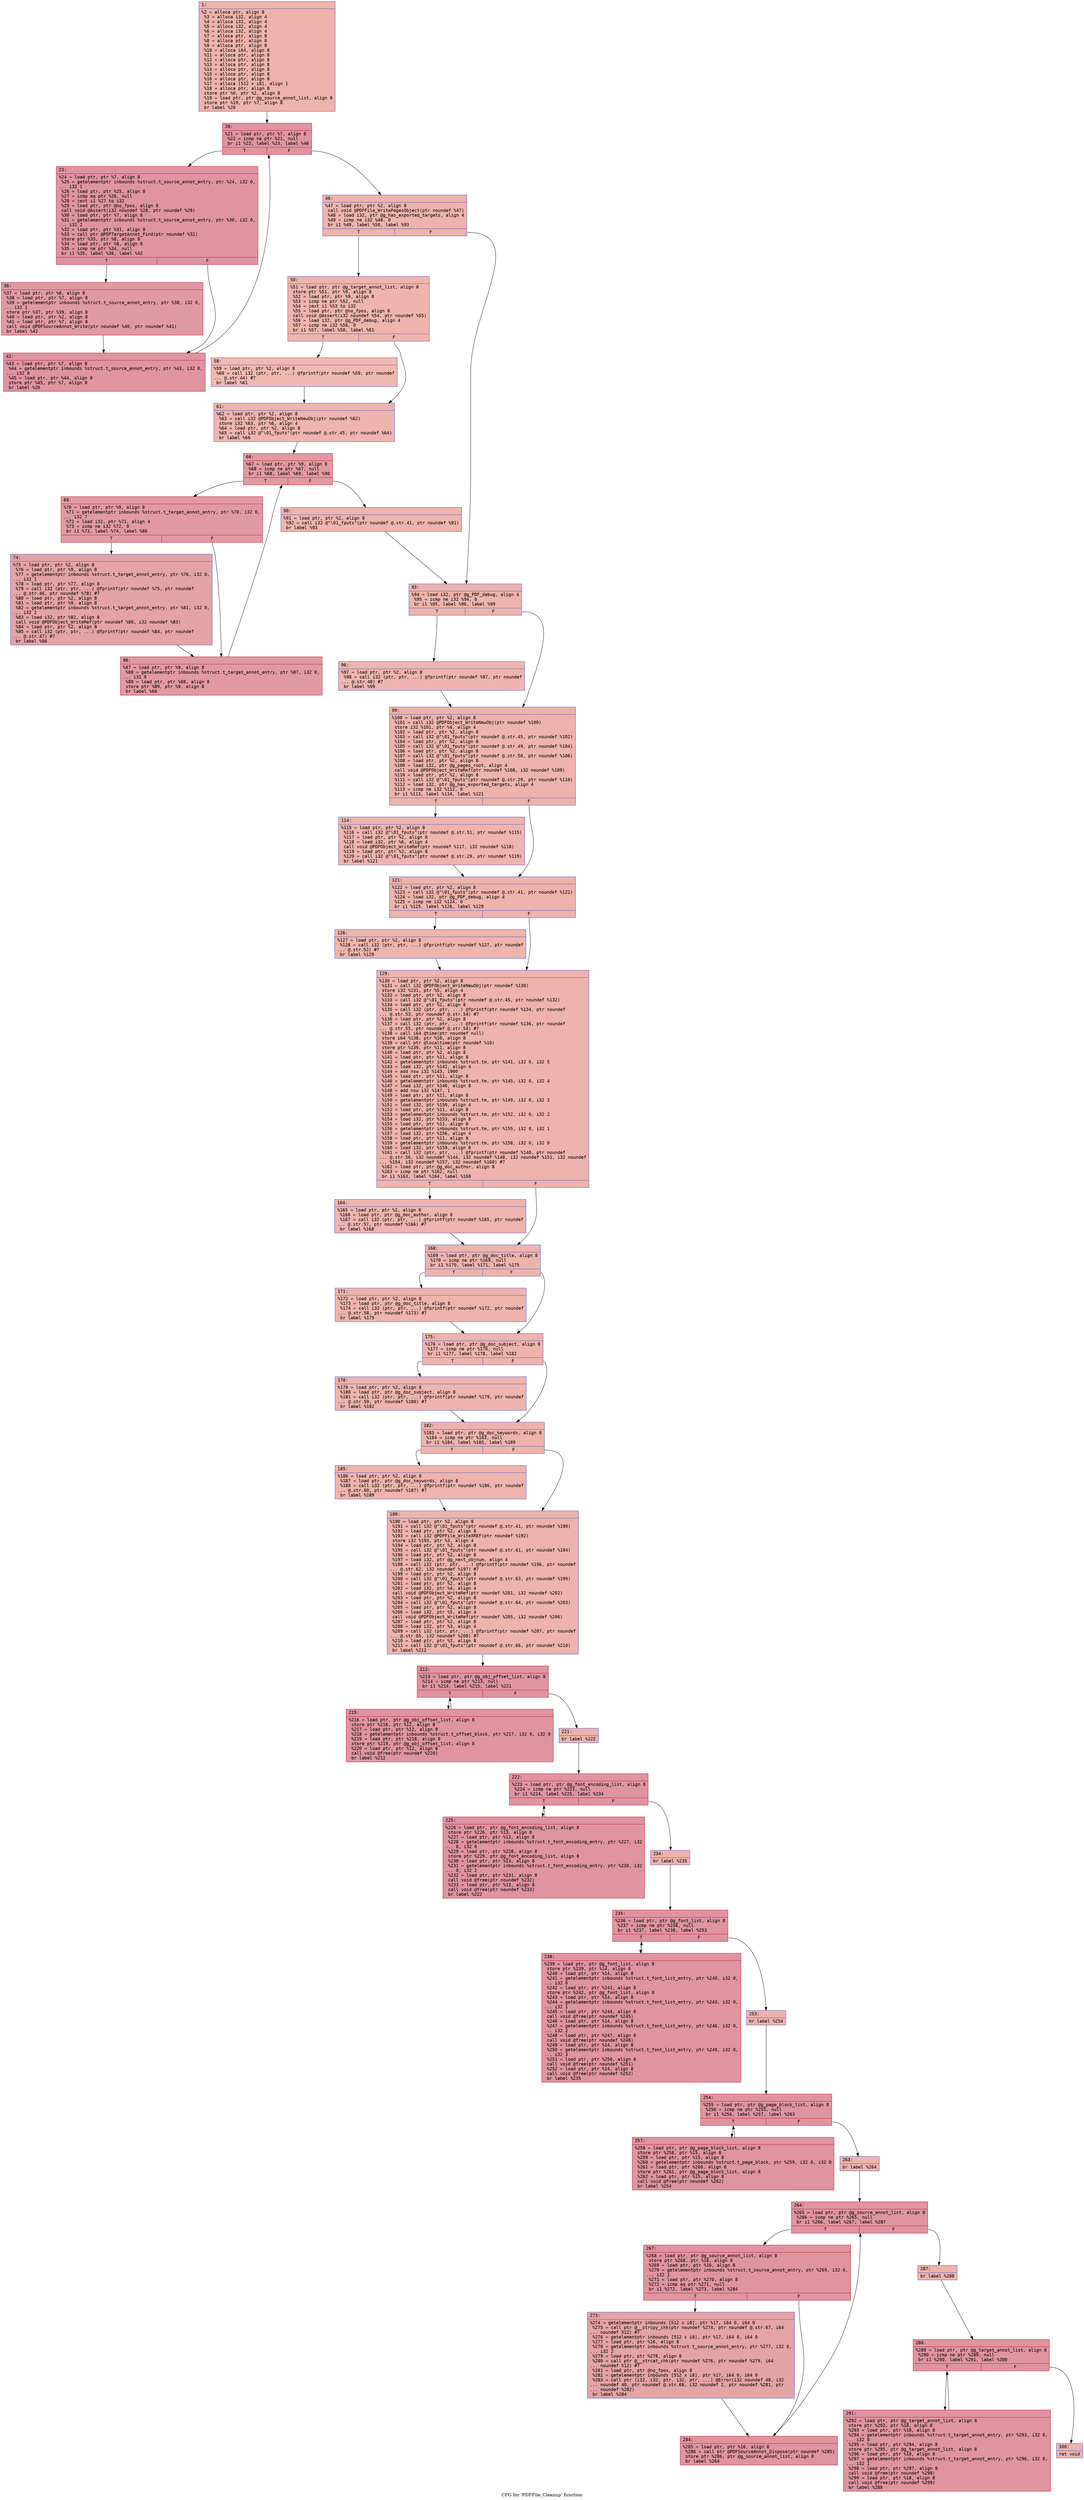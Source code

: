 digraph "CFG for 'PDFFile_Cleanup' function" {
	label="CFG for 'PDFFile_Cleanup' function";

	Node0x600000535c20 [shape=record,color="#3d50c3ff", style=filled, fillcolor="#d6524470" fontname="Courier",label="{1:\l|  %2 = alloca ptr, align 8\l  %3 = alloca i32, align 4\l  %4 = alloca i32, align 4\l  %5 = alloca i32, align 4\l  %6 = alloca i32, align 4\l  %7 = alloca ptr, align 8\l  %8 = alloca ptr, align 8\l  %9 = alloca ptr, align 8\l  %10 = alloca i64, align 8\l  %11 = alloca ptr, align 8\l  %12 = alloca ptr, align 8\l  %13 = alloca ptr, align 8\l  %14 = alloca ptr, align 8\l  %15 = alloca ptr, align 8\l  %16 = alloca ptr, align 8\l  %17 = alloca [512 x i8], align 1\l  %18 = alloca ptr, align 8\l  store ptr %0, ptr %2, align 8\l  %19 = load ptr, ptr @g_source_annot_list, align 8\l  store ptr %19, ptr %7, align 8\l  br label %20\l}"];
	Node0x600000535c20 -> Node0x600000535c70[tooltip="1 -> 20\nProbability 100.00%" ];
	Node0x600000535c70 [shape=record,color="#b70d28ff", style=filled, fillcolor="#b70d2870" fontname="Courier",label="{20:\l|  %21 = load ptr, ptr %7, align 8\l  %22 = icmp ne ptr %21, null\l  br i1 %22, label %23, label %46\l|{<s0>T|<s1>F}}"];
	Node0x600000535c70:s0 -> Node0x600000535cc0[tooltip="20 -> 23\nProbability 96.88%" ];
	Node0x600000535c70:s1 -> Node0x600000535db0[tooltip="20 -> 46\nProbability 3.12%" ];
	Node0x600000535cc0 [shape=record,color="#b70d28ff", style=filled, fillcolor="#b70d2870" fontname="Courier",label="{23:\l|  %24 = load ptr, ptr %7, align 8\l  %25 = getelementptr inbounds %struct.t_source_annot_entry, ptr %24, i32 0,\l... i32 1\l  %26 = load ptr, ptr %25, align 8\l  %27 = icmp eq ptr %26, null\l  %28 = zext i1 %27 to i32\l  %29 = load ptr, ptr @no_fpos, align 8\l  call void @Assert(i32 noundef %28, ptr noundef %29)\l  %30 = load ptr, ptr %7, align 8\l  %31 = getelementptr inbounds %struct.t_source_annot_entry, ptr %30, i32 0,\l... i32 2\l  %32 = load ptr, ptr %31, align 8\l  %33 = call ptr @PDFTargetAnnot_Find(ptr noundef %32)\l  store ptr %33, ptr %8, align 8\l  %34 = load ptr, ptr %8, align 8\l  %35 = icmp ne ptr %34, null\l  br i1 %35, label %36, label %42\l|{<s0>T|<s1>F}}"];
	Node0x600000535cc0:s0 -> Node0x600000535d10[tooltip="23 -> 36\nProbability 62.50%" ];
	Node0x600000535cc0:s1 -> Node0x600000535d60[tooltip="23 -> 42\nProbability 37.50%" ];
	Node0x600000535d10 [shape=record,color="#b70d28ff", style=filled, fillcolor="#bb1b2c70" fontname="Courier",label="{36:\l|  %37 = load ptr, ptr %8, align 8\l  %38 = load ptr, ptr %7, align 8\l  %39 = getelementptr inbounds %struct.t_source_annot_entry, ptr %38, i32 0,\l... i32 1\l  store ptr %37, ptr %39, align 8\l  %40 = load ptr, ptr %2, align 8\l  %41 = load ptr, ptr %7, align 8\l  call void @PDFSourceAnnot_Write(ptr noundef %40, ptr noundef %41)\l  br label %42\l}"];
	Node0x600000535d10 -> Node0x600000535d60[tooltip="36 -> 42\nProbability 100.00%" ];
	Node0x600000535d60 [shape=record,color="#b70d28ff", style=filled, fillcolor="#b70d2870" fontname="Courier",label="{42:\l|  %43 = load ptr, ptr %7, align 8\l  %44 = getelementptr inbounds %struct.t_source_annot_entry, ptr %43, i32 0,\l... i32 0\l  %45 = load ptr, ptr %44, align 8\l  store ptr %45, ptr %7, align 8\l  br label %20\l}"];
	Node0x600000535d60 -> Node0x600000535c70[tooltip="42 -> 20\nProbability 100.00%" ];
	Node0x600000535db0 [shape=record,color="#3d50c3ff", style=filled, fillcolor="#d6524470" fontname="Courier",label="{46:\l|  %47 = load ptr, ptr %2, align 8\l  call void @PDFFile_WritePagesObject(ptr noundef %47)\l  %48 = load i32, ptr @g_has_exported_targets, align 4\l  %49 = icmp ne i32 %48, 0\l  br i1 %49, label %50, label %93\l|{<s0>T|<s1>F}}"];
	Node0x600000535db0:s0 -> Node0x600000535e00[tooltip="46 -> 50\nProbability 62.50%" ];
	Node0x600000535db0:s1 -> Node0x600000536080[tooltip="46 -> 93\nProbability 37.50%" ];
	Node0x600000535e00 [shape=record,color="#3d50c3ff", style=filled, fillcolor="#d8564670" fontname="Courier",label="{50:\l|  %51 = load ptr, ptr @g_target_annot_list, align 8\l  store ptr %51, ptr %9, align 8\l  %52 = load ptr, ptr %9, align 8\l  %53 = icmp ne ptr %52, null\l  %54 = zext i1 %53 to i32\l  %55 = load ptr, ptr @no_fpos, align 8\l  call void @Assert(i32 noundef %54, ptr noundef %55)\l  %56 = load i32, ptr @g_PDF_debug, align 4\l  %57 = icmp ne i32 %56, 0\l  br i1 %57, label %58, label %61\l|{<s0>T|<s1>F}}"];
	Node0x600000535e00:s0 -> Node0x600000535e50[tooltip="50 -> 58\nProbability 62.50%" ];
	Node0x600000535e00:s1 -> Node0x600000535ea0[tooltip="50 -> 61\nProbability 37.50%" ];
	Node0x600000535e50 [shape=record,color="#3d50c3ff", style=filled, fillcolor="#de614d70" fontname="Courier",label="{58:\l|  %59 = load ptr, ptr %2, align 8\l  %60 = call i32 (ptr, ptr, ...) @fprintf(ptr noundef %59, ptr noundef\l... @.str.44) #7\l  br label %61\l}"];
	Node0x600000535e50 -> Node0x600000535ea0[tooltip="58 -> 61\nProbability 100.00%" ];
	Node0x600000535ea0 [shape=record,color="#3d50c3ff", style=filled, fillcolor="#d8564670" fontname="Courier",label="{61:\l|  %62 = load ptr, ptr %2, align 8\l  %63 = call i32 @PDFObject_WriteNewObj(ptr noundef %62)\l  store i32 %63, ptr %6, align 4\l  %64 = load ptr, ptr %2, align 8\l  %65 = call i32 @\"\\01_fputs\"(ptr noundef @.str.45, ptr noundef %64)\l  br label %66\l}"];
	Node0x600000535ea0 -> Node0x600000535ef0[tooltip="61 -> 66\nProbability 100.00%" ];
	Node0x600000535ef0 [shape=record,color="#b70d28ff", style=filled, fillcolor="#bb1b2c70" fontname="Courier",label="{66:\l|  %67 = load ptr, ptr %9, align 8\l  %68 = icmp ne ptr %67, null\l  br i1 %68, label %69, label %90\l|{<s0>T|<s1>F}}"];
	Node0x600000535ef0:s0 -> Node0x600000535f40[tooltip="66 -> 69\nProbability 96.88%" ];
	Node0x600000535ef0:s1 -> Node0x600000536030[tooltip="66 -> 90\nProbability 3.12%" ];
	Node0x600000535f40 [shape=record,color="#b70d28ff", style=filled, fillcolor="#bb1b2c70" fontname="Courier",label="{69:\l|  %70 = load ptr, ptr %9, align 8\l  %71 = getelementptr inbounds %struct.t_target_annot_entry, ptr %70, i32 0,\l... i32 7\l  %72 = load i32, ptr %71, align 4\l  %73 = icmp ne i32 %72, 0\l  br i1 %73, label %74, label %86\l|{<s0>T|<s1>F}}"];
	Node0x600000535f40:s0 -> Node0x600000535f90[tooltip="69 -> 74\nProbability 62.50%" ];
	Node0x600000535f40:s1 -> Node0x600000535fe0[tooltip="69 -> 86\nProbability 37.50%" ];
	Node0x600000535f90 [shape=record,color="#3d50c3ff", style=filled, fillcolor="#c32e3170" fontname="Courier",label="{74:\l|  %75 = load ptr, ptr %2, align 8\l  %76 = load ptr, ptr %9, align 8\l  %77 = getelementptr inbounds %struct.t_target_annot_entry, ptr %76, i32 0,\l... i32 1\l  %78 = load ptr, ptr %77, align 8\l  %79 = call i32 (ptr, ptr, ...) @fprintf(ptr noundef %75, ptr noundef\l... @.str.46, ptr noundef %78) #7\l  %80 = load ptr, ptr %2, align 8\l  %81 = load ptr, ptr %9, align 8\l  %82 = getelementptr inbounds %struct.t_target_annot_entry, ptr %81, i32 0,\l... i32 2\l  %83 = load i32, ptr %82, align 8\l  call void @PDFObject_WriteRef(ptr noundef %80, i32 noundef %83)\l  %84 = load ptr, ptr %2, align 8\l  %85 = call i32 (ptr, ptr, ...) @fprintf(ptr noundef %84, ptr noundef\l... @.str.47) #7\l  br label %86\l}"];
	Node0x600000535f90 -> Node0x600000535fe0[tooltip="74 -> 86\nProbability 100.00%" ];
	Node0x600000535fe0 [shape=record,color="#b70d28ff", style=filled, fillcolor="#bb1b2c70" fontname="Courier",label="{86:\l|  %87 = load ptr, ptr %9, align 8\l  %88 = getelementptr inbounds %struct.t_target_annot_entry, ptr %87, i32 0,\l... i32 0\l  %89 = load ptr, ptr %88, align 8\l  store ptr %89, ptr %9, align 8\l  br label %66\l}"];
	Node0x600000535fe0 -> Node0x600000535ef0[tooltip="86 -> 66\nProbability 100.00%" ];
	Node0x600000536030 [shape=record,color="#3d50c3ff", style=filled, fillcolor="#d8564670" fontname="Courier",label="{90:\l|  %91 = load ptr, ptr %2, align 8\l  %92 = call i32 @\"\\01_fputs\"(ptr noundef @.str.41, ptr noundef %91)\l  br label %93\l}"];
	Node0x600000536030 -> Node0x600000536080[tooltip="90 -> 93\nProbability 100.00%" ];
	Node0x600000536080 [shape=record,color="#3d50c3ff", style=filled, fillcolor="#d6524470" fontname="Courier",label="{93:\l|  %94 = load i32, ptr @g_PDF_debug, align 4\l  %95 = icmp ne i32 %94, 0\l  br i1 %95, label %96, label %99\l|{<s0>T|<s1>F}}"];
	Node0x600000536080:s0 -> Node0x6000005360d0[tooltip="93 -> 96\nProbability 62.50%" ];
	Node0x600000536080:s1 -> Node0x600000536120[tooltip="93 -> 99\nProbability 37.50%" ];
	Node0x6000005360d0 [shape=record,color="#3d50c3ff", style=filled, fillcolor="#d8564670" fontname="Courier",label="{96:\l|  %97 = load ptr, ptr %2, align 8\l  %98 = call i32 (ptr, ptr, ...) @fprintf(ptr noundef %97, ptr noundef\l... @.str.48) #7\l  br label %99\l}"];
	Node0x6000005360d0 -> Node0x600000536120[tooltip="96 -> 99\nProbability 100.00%" ];
	Node0x600000536120 [shape=record,color="#3d50c3ff", style=filled, fillcolor="#d6524470" fontname="Courier",label="{99:\l|  %100 = load ptr, ptr %2, align 8\l  %101 = call i32 @PDFObject_WriteNewObj(ptr noundef %100)\l  store i32 %101, ptr %4, align 4\l  %102 = load ptr, ptr %2, align 8\l  %103 = call i32 @\"\\01_fputs\"(ptr noundef @.str.45, ptr noundef %102)\l  %104 = load ptr, ptr %2, align 8\l  %105 = call i32 @\"\\01_fputs\"(ptr noundef @.str.49, ptr noundef %104)\l  %106 = load ptr, ptr %2, align 8\l  %107 = call i32 @\"\\01_fputs\"(ptr noundef @.str.50, ptr noundef %106)\l  %108 = load ptr, ptr %2, align 8\l  %109 = load i32, ptr @g_pages_root, align 4\l  call void @PDFObject_WriteRef(ptr noundef %108, i32 noundef %109)\l  %110 = load ptr, ptr %2, align 8\l  %111 = call i32 @\"\\01_fputs\"(ptr noundef @.str.29, ptr noundef %110)\l  %112 = load i32, ptr @g_has_exported_targets, align 4\l  %113 = icmp ne i32 %112, 0\l  br i1 %113, label %114, label %121\l|{<s0>T|<s1>F}}"];
	Node0x600000536120:s0 -> Node0x600000536170[tooltip="99 -> 114\nProbability 62.50%" ];
	Node0x600000536120:s1 -> Node0x6000005361c0[tooltip="99 -> 121\nProbability 37.50%" ];
	Node0x600000536170 [shape=record,color="#3d50c3ff", style=filled, fillcolor="#d8564670" fontname="Courier",label="{114:\l|  %115 = load ptr, ptr %2, align 8\l  %116 = call i32 @\"\\01_fputs\"(ptr noundef @.str.51, ptr noundef %115)\l  %117 = load ptr, ptr %2, align 8\l  %118 = load i32, ptr %6, align 4\l  call void @PDFObject_WriteRef(ptr noundef %117, i32 noundef %118)\l  %119 = load ptr, ptr %2, align 8\l  %120 = call i32 @\"\\01_fputs\"(ptr noundef @.str.29, ptr noundef %119)\l  br label %121\l}"];
	Node0x600000536170 -> Node0x6000005361c0[tooltip="114 -> 121\nProbability 100.00%" ];
	Node0x6000005361c0 [shape=record,color="#3d50c3ff", style=filled, fillcolor="#d6524470" fontname="Courier",label="{121:\l|  %122 = load ptr, ptr %2, align 8\l  %123 = call i32 @\"\\01_fputs\"(ptr noundef @.str.41, ptr noundef %122)\l  %124 = load i32, ptr @g_PDF_debug, align 4\l  %125 = icmp ne i32 %124, 0\l  br i1 %125, label %126, label %129\l|{<s0>T|<s1>F}}"];
	Node0x6000005361c0:s0 -> Node0x600000536210[tooltip="121 -> 126\nProbability 62.50%" ];
	Node0x6000005361c0:s1 -> Node0x600000536260[tooltip="121 -> 129\nProbability 37.50%" ];
	Node0x600000536210 [shape=record,color="#3d50c3ff", style=filled, fillcolor="#d8564670" fontname="Courier",label="{126:\l|  %127 = load ptr, ptr %2, align 8\l  %128 = call i32 (ptr, ptr, ...) @fprintf(ptr noundef %127, ptr noundef\l... @.str.52) #7\l  br label %129\l}"];
	Node0x600000536210 -> Node0x600000536260[tooltip="126 -> 129\nProbability 100.00%" ];
	Node0x600000536260 [shape=record,color="#3d50c3ff", style=filled, fillcolor="#d6524470" fontname="Courier",label="{129:\l|  %130 = load ptr, ptr %2, align 8\l  %131 = call i32 @PDFObject_WriteNewObj(ptr noundef %130)\l  store i32 %131, ptr %5, align 4\l  %132 = load ptr, ptr %2, align 8\l  %133 = call i32 @\"\\01_fputs\"(ptr noundef @.str.45, ptr noundef %132)\l  %134 = load ptr, ptr %2, align 8\l  %135 = call i32 (ptr, ptr, ...) @fprintf(ptr noundef %134, ptr noundef\l... @.str.53, ptr noundef @.str.54) #7\l  %136 = load ptr, ptr %2, align 8\l  %137 = call i32 (ptr, ptr, ...) @fprintf(ptr noundef %136, ptr noundef\l... @.str.55, ptr noundef @.str.54) #7\l  %138 = call i64 @time(ptr noundef null)\l  store i64 %138, ptr %10, align 8\l  %139 = call ptr @localtime(ptr noundef %10)\l  store ptr %139, ptr %11, align 8\l  %140 = load ptr, ptr %2, align 8\l  %141 = load ptr, ptr %11, align 8\l  %142 = getelementptr inbounds %struct.tm, ptr %141, i32 0, i32 5\l  %143 = load i32, ptr %142, align 4\l  %144 = add nsw i32 %143, 1900\l  %145 = load ptr, ptr %11, align 8\l  %146 = getelementptr inbounds %struct.tm, ptr %145, i32 0, i32 4\l  %147 = load i32, ptr %146, align 8\l  %148 = add nsw i32 %147, 1\l  %149 = load ptr, ptr %11, align 8\l  %150 = getelementptr inbounds %struct.tm, ptr %149, i32 0, i32 3\l  %151 = load i32, ptr %150, align 4\l  %152 = load ptr, ptr %11, align 8\l  %153 = getelementptr inbounds %struct.tm, ptr %152, i32 0, i32 2\l  %154 = load i32, ptr %153, align 8\l  %155 = load ptr, ptr %11, align 8\l  %156 = getelementptr inbounds %struct.tm, ptr %155, i32 0, i32 1\l  %157 = load i32, ptr %156, align 4\l  %158 = load ptr, ptr %11, align 8\l  %159 = getelementptr inbounds %struct.tm, ptr %158, i32 0, i32 0\l  %160 = load i32, ptr %159, align 8\l  %161 = call i32 (ptr, ptr, ...) @fprintf(ptr noundef %140, ptr noundef\l... @.str.56, i32 noundef %144, i32 noundef %148, i32 noundef %151, i32 noundef\l... %154, i32 noundef %157, i32 noundef %160) #7\l  %162 = load ptr, ptr @g_doc_author, align 8\l  %163 = icmp ne ptr %162, null\l  br i1 %163, label %164, label %168\l|{<s0>T|<s1>F}}"];
	Node0x600000536260:s0 -> Node0x6000005362b0[tooltip="129 -> 164\nProbability 62.50%" ];
	Node0x600000536260:s1 -> Node0x600000536300[tooltip="129 -> 168\nProbability 37.50%" ];
	Node0x6000005362b0 [shape=record,color="#3d50c3ff", style=filled, fillcolor="#d8564670" fontname="Courier",label="{164:\l|  %165 = load ptr, ptr %2, align 8\l  %166 = load ptr, ptr @g_doc_author, align 8\l  %167 = call i32 (ptr, ptr, ...) @fprintf(ptr noundef %165, ptr noundef\l... @.str.57, ptr noundef %166) #7\l  br label %168\l}"];
	Node0x6000005362b0 -> Node0x600000536300[tooltip="164 -> 168\nProbability 100.00%" ];
	Node0x600000536300 [shape=record,color="#3d50c3ff", style=filled, fillcolor="#d6524470" fontname="Courier",label="{168:\l|  %169 = load ptr, ptr @g_doc_title, align 8\l  %170 = icmp ne ptr %169, null\l  br i1 %170, label %171, label %175\l|{<s0>T|<s1>F}}"];
	Node0x600000536300:s0 -> Node0x600000536350[tooltip="168 -> 171\nProbability 62.50%" ];
	Node0x600000536300:s1 -> Node0x6000005363a0[tooltip="168 -> 175\nProbability 37.50%" ];
	Node0x600000536350 [shape=record,color="#3d50c3ff", style=filled, fillcolor="#d8564670" fontname="Courier",label="{171:\l|  %172 = load ptr, ptr %2, align 8\l  %173 = load ptr, ptr @g_doc_title, align 8\l  %174 = call i32 (ptr, ptr, ...) @fprintf(ptr noundef %172, ptr noundef\l... @.str.58, ptr noundef %173) #7\l  br label %175\l}"];
	Node0x600000536350 -> Node0x6000005363a0[tooltip="171 -> 175\nProbability 100.00%" ];
	Node0x6000005363a0 [shape=record,color="#3d50c3ff", style=filled, fillcolor="#d6524470" fontname="Courier",label="{175:\l|  %176 = load ptr, ptr @g_doc_subject, align 8\l  %177 = icmp ne ptr %176, null\l  br i1 %177, label %178, label %182\l|{<s0>T|<s1>F}}"];
	Node0x6000005363a0:s0 -> Node0x6000005363f0[tooltip="175 -> 178\nProbability 62.50%" ];
	Node0x6000005363a0:s1 -> Node0x600000536440[tooltip="175 -> 182\nProbability 37.50%" ];
	Node0x6000005363f0 [shape=record,color="#3d50c3ff", style=filled, fillcolor="#d8564670" fontname="Courier",label="{178:\l|  %179 = load ptr, ptr %2, align 8\l  %180 = load ptr, ptr @g_doc_subject, align 8\l  %181 = call i32 (ptr, ptr, ...) @fprintf(ptr noundef %179, ptr noundef\l... @.str.59, ptr noundef %180) #7\l  br label %182\l}"];
	Node0x6000005363f0 -> Node0x600000536440[tooltip="178 -> 182\nProbability 100.00%" ];
	Node0x600000536440 [shape=record,color="#3d50c3ff", style=filled, fillcolor="#d6524470" fontname="Courier",label="{182:\l|  %183 = load ptr, ptr @g_doc_keywords, align 8\l  %184 = icmp ne ptr %183, null\l  br i1 %184, label %185, label %189\l|{<s0>T|<s1>F}}"];
	Node0x600000536440:s0 -> Node0x600000536490[tooltip="182 -> 185\nProbability 62.50%" ];
	Node0x600000536440:s1 -> Node0x6000005364e0[tooltip="182 -> 189\nProbability 37.50%" ];
	Node0x600000536490 [shape=record,color="#3d50c3ff", style=filled, fillcolor="#d8564670" fontname="Courier",label="{185:\l|  %186 = load ptr, ptr %2, align 8\l  %187 = load ptr, ptr @g_doc_keywords, align 8\l  %188 = call i32 (ptr, ptr, ...) @fprintf(ptr noundef %186, ptr noundef\l... @.str.60, ptr noundef %187) #7\l  br label %189\l}"];
	Node0x600000536490 -> Node0x6000005364e0[tooltip="185 -> 189\nProbability 100.00%" ];
	Node0x6000005364e0 [shape=record,color="#3d50c3ff", style=filled, fillcolor="#d6524470" fontname="Courier",label="{189:\l|  %190 = load ptr, ptr %2, align 8\l  %191 = call i32 @\"\\01_fputs\"(ptr noundef @.str.41, ptr noundef %190)\l  %192 = load ptr, ptr %2, align 8\l  %193 = call i32 @PDFFile_WriteXREF(ptr noundef %192)\l  store i32 %193, ptr %3, align 4\l  %194 = load ptr, ptr %2, align 8\l  %195 = call i32 @\"\\01_fputs\"(ptr noundef @.str.61, ptr noundef %194)\l  %196 = load ptr, ptr %2, align 8\l  %197 = load i32, ptr @g_next_objnum, align 4\l  %198 = call i32 (ptr, ptr, ...) @fprintf(ptr noundef %196, ptr noundef\l... @.str.62, i32 noundef %197) #7\l  %199 = load ptr, ptr %2, align 8\l  %200 = call i32 @\"\\01_fputs\"(ptr noundef @.str.63, ptr noundef %199)\l  %201 = load ptr, ptr %2, align 8\l  %202 = load i32, ptr %4, align 4\l  call void @PDFObject_WriteRef(ptr noundef %201, i32 noundef %202)\l  %203 = load ptr, ptr %2, align 8\l  %204 = call i32 @\"\\01_fputs\"(ptr noundef @.str.64, ptr noundef %203)\l  %205 = load ptr, ptr %2, align 8\l  %206 = load i32, ptr %5, align 4\l  call void @PDFObject_WriteRef(ptr noundef %205, i32 noundef %206)\l  %207 = load ptr, ptr %2, align 8\l  %208 = load i32, ptr %3, align 4\l  %209 = call i32 (ptr, ptr, ...) @fprintf(ptr noundef %207, ptr noundef\l... @.str.65, i32 noundef %208) #7\l  %210 = load ptr, ptr %2, align 8\l  %211 = call i32 @\"\\01_fputs\"(ptr noundef @.str.66, ptr noundef %210)\l  br label %212\l}"];
	Node0x6000005364e0 -> Node0x600000536530[tooltip="189 -> 212\nProbability 100.00%" ];
	Node0x600000536530 [shape=record,color="#b70d28ff", style=filled, fillcolor="#b70d2870" fontname="Courier",label="{212:\l|  %213 = load ptr, ptr @g_obj_offset_list, align 8\l  %214 = icmp ne ptr %213, null\l  br i1 %214, label %215, label %221\l|{<s0>T|<s1>F}}"];
	Node0x600000536530:s0 -> Node0x600000536580[tooltip="212 -> 215\nProbability 96.88%" ];
	Node0x600000536530:s1 -> Node0x6000005365d0[tooltip="212 -> 221\nProbability 3.12%" ];
	Node0x600000536580 [shape=record,color="#b70d28ff", style=filled, fillcolor="#b70d2870" fontname="Courier",label="{215:\l|  %216 = load ptr, ptr @g_obj_offset_list, align 8\l  store ptr %216, ptr %12, align 8\l  %217 = load ptr, ptr %12, align 8\l  %218 = getelementptr inbounds %struct.t_offset_block, ptr %217, i32 0, i32 0\l  %219 = load ptr, ptr %218, align 8\l  store ptr %219, ptr @g_obj_offset_list, align 8\l  %220 = load ptr, ptr %12, align 8\l  call void @free(ptr noundef %220)\l  br label %212\l}"];
	Node0x600000536580 -> Node0x600000536530[tooltip="215 -> 212\nProbability 100.00%" ];
	Node0x6000005365d0 [shape=record,color="#3d50c3ff", style=filled, fillcolor="#d6524470" fontname="Courier",label="{221:\l|  br label %222\l}"];
	Node0x6000005365d0 -> Node0x600000536620[tooltip="221 -> 222\nProbability 100.00%" ];
	Node0x600000536620 [shape=record,color="#b70d28ff", style=filled, fillcolor="#b70d2870" fontname="Courier",label="{222:\l|  %223 = load ptr, ptr @g_font_encoding_list, align 8\l  %224 = icmp ne ptr %223, null\l  br i1 %224, label %225, label %234\l|{<s0>T|<s1>F}}"];
	Node0x600000536620:s0 -> Node0x600000536670[tooltip="222 -> 225\nProbability 96.88%" ];
	Node0x600000536620:s1 -> Node0x6000005366c0[tooltip="222 -> 234\nProbability 3.12%" ];
	Node0x600000536670 [shape=record,color="#b70d28ff", style=filled, fillcolor="#b70d2870" fontname="Courier",label="{225:\l|  %226 = load ptr, ptr @g_font_encoding_list, align 8\l  store ptr %226, ptr %13, align 8\l  %227 = load ptr, ptr %13, align 8\l  %228 = getelementptr inbounds %struct.t_font_encoding_entry, ptr %227, i32\l... 0, i32 0\l  %229 = load ptr, ptr %228, align 8\l  store ptr %229, ptr @g_font_encoding_list, align 8\l  %230 = load ptr, ptr %13, align 8\l  %231 = getelementptr inbounds %struct.t_font_encoding_entry, ptr %230, i32\l... 0, i32 2\l  %232 = load ptr, ptr %231, align 8\l  call void @free(ptr noundef %232)\l  %233 = load ptr, ptr %13, align 8\l  call void @free(ptr noundef %233)\l  br label %222\l}"];
	Node0x600000536670 -> Node0x600000536620[tooltip="225 -> 222\nProbability 100.00%" ];
	Node0x6000005366c0 [shape=record,color="#3d50c3ff", style=filled, fillcolor="#d6524470" fontname="Courier",label="{234:\l|  br label %235\l}"];
	Node0x6000005366c0 -> Node0x600000536710[tooltip="234 -> 235\nProbability 100.00%" ];
	Node0x600000536710 [shape=record,color="#b70d28ff", style=filled, fillcolor="#b70d2870" fontname="Courier",label="{235:\l|  %236 = load ptr, ptr @g_font_list, align 8\l  %237 = icmp ne ptr %236, null\l  br i1 %237, label %238, label %253\l|{<s0>T|<s1>F}}"];
	Node0x600000536710:s0 -> Node0x600000536760[tooltip="235 -> 238\nProbability 96.88%" ];
	Node0x600000536710:s1 -> Node0x6000005367b0[tooltip="235 -> 253\nProbability 3.12%" ];
	Node0x600000536760 [shape=record,color="#b70d28ff", style=filled, fillcolor="#b70d2870" fontname="Courier",label="{238:\l|  %239 = load ptr, ptr @g_font_list, align 8\l  store ptr %239, ptr %14, align 8\l  %240 = load ptr, ptr %14, align 8\l  %241 = getelementptr inbounds %struct.t_font_list_entry, ptr %240, i32 0,\l... i32 0\l  %242 = load ptr, ptr %241, align 8\l  store ptr %242, ptr @g_font_list, align 8\l  %243 = load ptr, ptr %14, align 8\l  %244 = getelementptr inbounds %struct.t_font_list_entry, ptr %243, i32 0,\l... i32 1\l  %245 = load ptr, ptr %244, align 8\l  call void @free(ptr noundef %245)\l  %246 = load ptr, ptr %14, align 8\l  %247 = getelementptr inbounds %struct.t_font_list_entry, ptr %246, i32 0,\l... i32 2\l  %248 = load ptr, ptr %247, align 8\l  call void @free(ptr noundef %248)\l  %249 = load ptr, ptr %14, align 8\l  %250 = getelementptr inbounds %struct.t_font_list_entry, ptr %249, i32 0,\l... i32 3\l  %251 = load ptr, ptr %250, align 8\l  call void @free(ptr noundef %251)\l  %252 = load ptr, ptr %14, align 8\l  call void @free(ptr noundef %252)\l  br label %235\l}"];
	Node0x600000536760 -> Node0x600000536710[tooltip="238 -> 235\nProbability 100.00%" ];
	Node0x6000005367b0 [shape=record,color="#3d50c3ff", style=filled, fillcolor="#d6524470" fontname="Courier",label="{253:\l|  br label %254\l}"];
	Node0x6000005367b0 -> Node0x600000536800[tooltip="253 -> 254\nProbability 100.00%" ];
	Node0x600000536800 [shape=record,color="#b70d28ff", style=filled, fillcolor="#b70d2870" fontname="Courier",label="{254:\l|  %255 = load ptr, ptr @g_page_block_list, align 8\l  %256 = icmp ne ptr %255, null\l  br i1 %256, label %257, label %263\l|{<s0>T|<s1>F}}"];
	Node0x600000536800:s0 -> Node0x600000536850[tooltip="254 -> 257\nProbability 96.88%" ];
	Node0x600000536800:s1 -> Node0x6000005368a0[tooltip="254 -> 263\nProbability 3.12%" ];
	Node0x600000536850 [shape=record,color="#b70d28ff", style=filled, fillcolor="#b70d2870" fontname="Courier",label="{257:\l|  %258 = load ptr, ptr @g_page_block_list, align 8\l  store ptr %258, ptr %15, align 8\l  %259 = load ptr, ptr %15, align 8\l  %260 = getelementptr inbounds %struct.t_page_block, ptr %259, i32 0, i32 0\l  %261 = load ptr, ptr %260, align 8\l  store ptr %261, ptr @g_page_block_list, align 8\l  %262 = load ptr, ptr %15, align 8\l  call void @free(ptr noundef %262)\l  br label %254\l}"];
	Node0x600000536850 -> Node0x600000536800[tooltip="257 -> 254\nProbability 100.00%" ];
	Node0x6000005368a0 [shape=record,color="#3d50c3ff", style=filled, fillcolor="#d6524470" fontname="Courier",label="{263:\l|  br label %264\l}"];
	Node0x6000005368a0 -> Node0x6000005368f0[tooltip="263 -> 264\nProbability 100.00%" ];
	Node0x6000005368f0 [shape=record,color="#b70d28ff", style=filled, fillcolor="#b70d2870" fontname="Courier",label="{264:\l|  %265 = load ptr, ptr @g_source_annot_list, align 8\l  %266 = icmp ne ptr %265, null\l  br i1 %266, label %267, label %287\l|{<s0>T|<s1>F}}"];
	Node0x6000005368f0:s0 -> Node0x600000536940[tooltip="264 -> 267\nProbability 96.88%" ];
	Node0x6000005368f0:s1 -> Node0x600000536a30[tooltip="264 -> 287\nProbability 3.12%" ];
	Node0x600000536940 [shape=record,color="#b70d28ff", style=filled, fillcolor="#b70d2870" fontname="Courier",label="{267:\l|  %268 = load ptr, ptr @g_source_annot_list, align 8\l  store ptr %268, ptr %16, align 8\l  %269 = load ptr, ptr %16, align 8\l  %270 = getelementptr inbounds %struct.t_source_annot_entry, ptr %269, i32 0,\l... i32 1\l  %271 = load ptr, ptr %270, align 8\l  %272 = icmp eq ptr %271, null\l  br i1 %272, label %273, label %284\l|{<s0>T|<s1>F}}"];
	Node0x600000536940:s0 -> Node0x600000536990[tooltip="267 -> 273\nProbability 37.50%" ];
	Node0x600000536940:s1 -> Node0x6000005369e0[tooltip="267 -> 284\nProbability 62.50%" ];
	Node0x600000536990 [shape=record,color="#3d50c3ff", style=filled, fillcolor="#c32e3170" fontname="Courier",label="{273:\l|  %274 = getelementptr inbounds [512 x i8], ptr %17, i64 0, i64 0\l  %275 = call ptr @__strcpy_chk(ptr noundef %274, ptr noundef @.str.67, i64\l... noundef 512) #7\l  %276 = getelementptr inbounds [512 x i8], ptr %17, i64 0, i64 0\l  %277 = load ptr, ptr %16, align 8\l  %278 = getelementptr inbounds %struct.t_source_annot_entry, ptr %277, i32 0,\l... i32 2\l  %279 = load ptr, ptr %278, align 8\l  %280 = call ptr @__strcat_chk(ptr noundef %276, ptr noundef %279, i64\l... noundef 512) #7\l  %281 = load ptr, ptr @no_fpos, align 8\l  %282 = getelementptr inbounds [512 x i8], ptr %17, i64 0, i64 0\l  %283 = call ptr (i32, i32, ptr, i32, ptr, ...) @Error(i32 noundef 48, i32\l... noundef 40, ptr noundef @.str.68, i32 noundef 2, ptr noundef %281, ptr\l... noundef %282)\l  br label %284\l}"];
	Node0x600000536990 -> Node0x6000005369e0[tooltip="273 -> 284\nProbability 100.00%" ];
	Node0x6000005369e0 [shape=record,color="#b70d28ff", style=filled, fillcolor="#b70d2870" fontname="Courier",label="{284:\l|  %285 = load ptr, ptr %16, align 8\l  %286 = call ptr @PDFSourceAnnot_Dispose(ptr noundef %285)\l  store ptr %286, ptr @g_source_annot_list, align 8\l  br label %264\l}"];
	Node0x6000005369e0 -> Node0x6000005368f0[tooltip="284 -> 264\nProbability 100.00%" ];
	Node0x600000536a30 [shape=record,color="#3d50c3ff", style=filled, fillcolor="#d6524470" fontname="Courier",label="{287:\l|  br label %288\l}"];
	Node0x600000536a30 -> Node0x600000536a80[tooltip="287 -> 288\nProbability 100.00%" ];
	Node0x600000536a80 [shape=record,color="#b70d28ff", style=filled, fillcolor="#b70d2870" fontname="Courier",label="{288:\l|  %289 = load ptr, ptr @g_target_annot_list, align 8\l  %290 = icmp ne ptr %289, null\l  br i1 %290, label %291, label %300\l|{<s0>T|<s1>F}}"];
	Node0x600000536a80:s0 -> Node0x600000536ad0[tooltip="288 -> 291\nProbability 96.88%" ];
	Node0x600000536a80:s1 -> Node0x600000536b20[tooltip="288 -> 300\nProbability 3.12%" ];
	Node0x600000536ad0 [shape=record,color="#b70d28ff", style=filled, fillcolor="#b70d2870" fontname="Courier",label="{291:\l|  %292 = load ptr, ptr @g_target_annot_list, align 8\l  store ptr %292, ptr %18, align 8\l  %293 = load ptr, ptr %18, align 8\l  %294 = getelementptr inbounds %struct.t_target_annot_entry, ptr %293, i32 0,\l... i32 0\l  %295 = load ptr, ptr %294, align 8\l  store ptr %295, ptr @g_target_annot_list, align 8\l  %296 = load ptr, ptr %18, align 8\l  %297 = getelementptr inbounds %struct.t_target_annot_entry, ptr %296, i32 0,\l... i32 1\l  %298 = load ptr, ptr %297, align 8\l  call void @free(ptr noundef %298)\l  %299 = load ptr, ptr %18, align 8\l  call void @free(ptr noundef %299)\l  br label %288\l}"];
	Node0x600000536ad0 -> Node0x600000536a80[tooltip="291 -> 288\nProbability 100.00%" ];
	Node0x600000536b20 [shape=record,color="#3d50c3ff", style=filled, fillcolor="#d6524470" fontname="Courier",label="{300:\l|  ret void\l}"];
}
